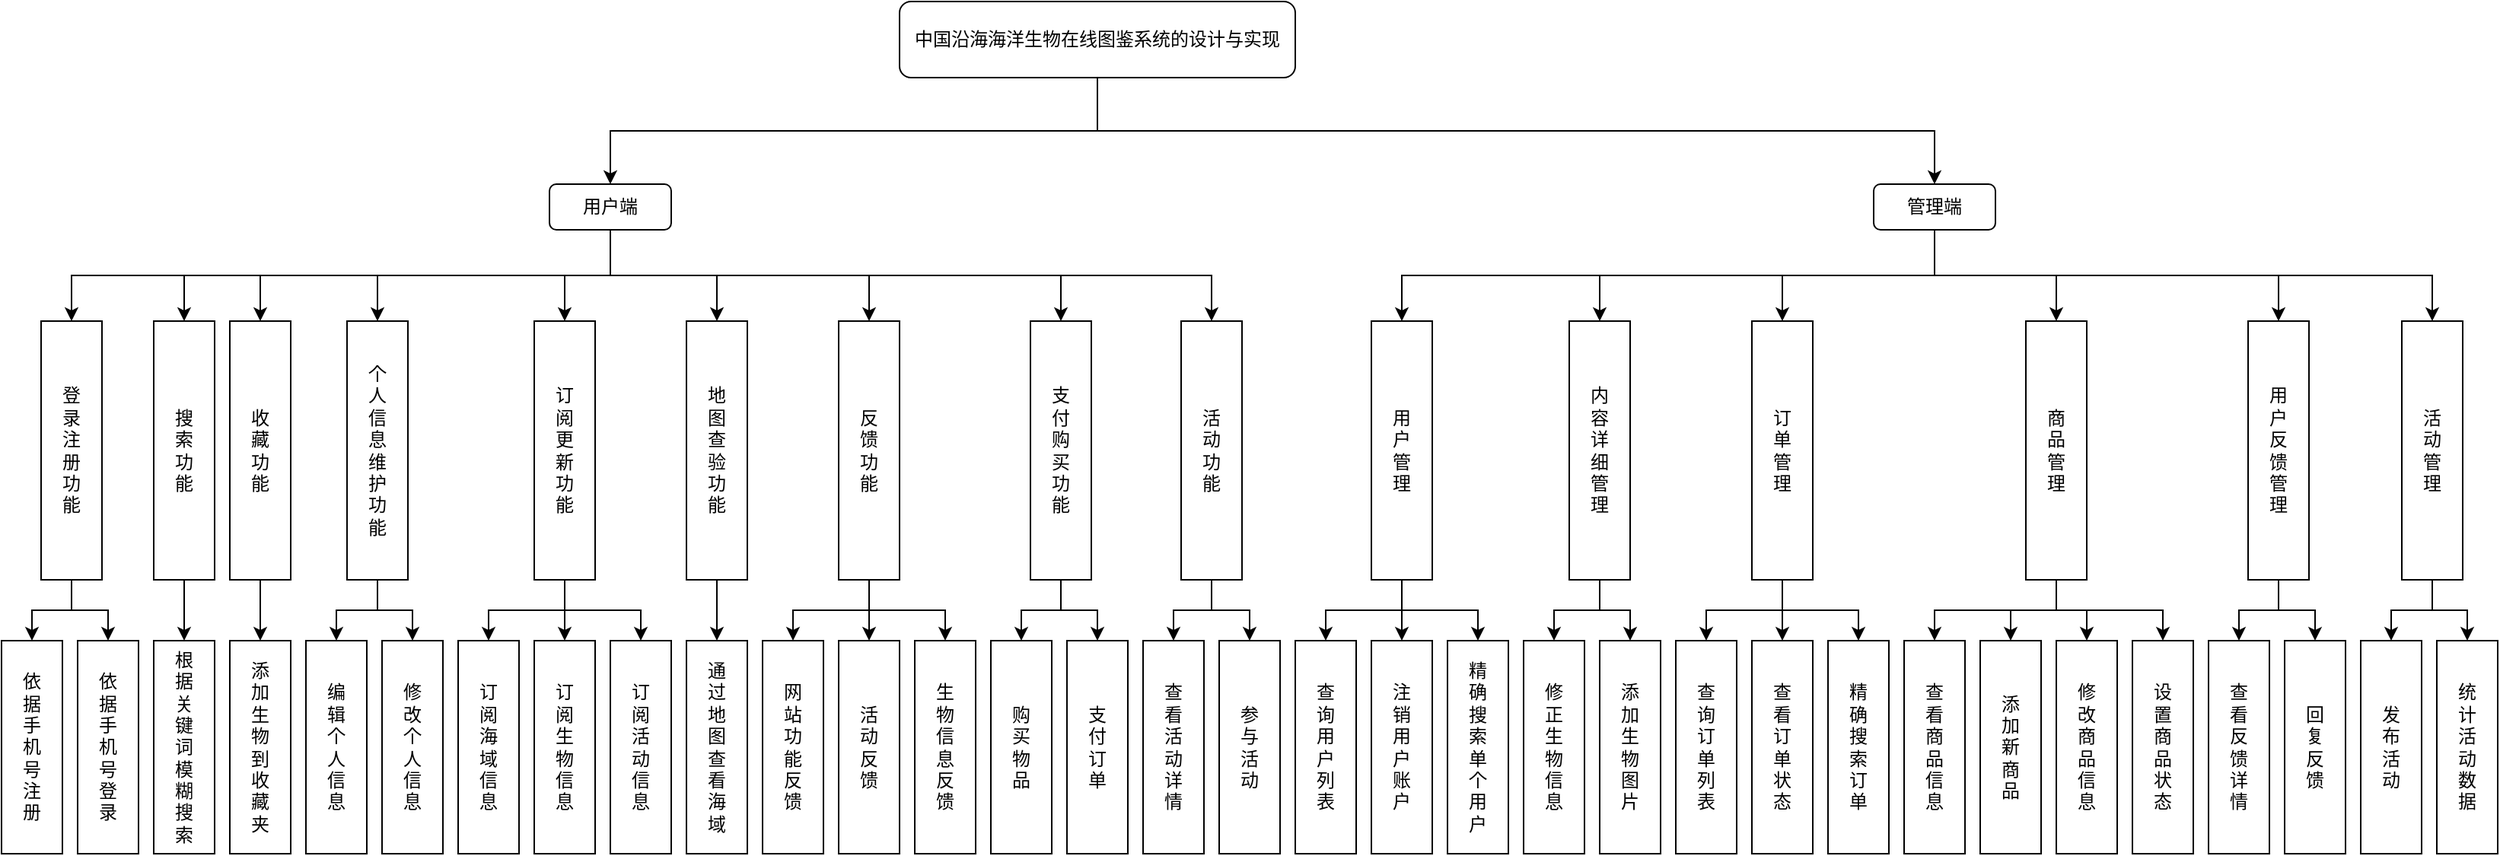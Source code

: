 <mxfile version="22.1.0" type="github">
  <diagram name="第 1 页" id="i_yA9KuT5vUHTsUEpsHe">
    <mxGraphModel dx="2799" dy="888" grid="1" gridSize="10" guides="1" tooltips="1" connect="1" arrows="1" fold="1" page="1" pageScale="1" pageWidth="827" pageHeight="1169" math="0" shadow="0">
      <root>
        <mxCell id="0" />
        <mxCell id="1" parent="0" />
        <mxCell id="oztCh98i9tekVqnmxVQu-6" style="edgeStyle=orthogonalEdgeStyle;rounded=0;orthogonalLoop=1;jettySize=auto;html=1;exitX=0.5;exitY=1;exitDx=0;exitDy=0;" edge="1" parent="1" source="oztCh98i9tekVqnmxVQu-1" target="oztCh98i9tekVqnmxVQu-2">
          <mxGeometry relative="1" as="geometry" />
        </mxCell>
        <mxCell id="oztCh98i9tekVqnmxVQu-7" style="edgeStyle=orthogonalEdgeStyle;rounded=0;orthogonalLoop=1;jettySize=auto;html=1;exitX=0.5;exitY=1;exitDx=0;exitDy=0;" edge="1" parent="1" source="oztCh98i9tekVqnmxVQu-1" target="oztCh98i9tekVqnmxVQu-4">
          <mxGeometry relative="1" as="geometry" />
        </mxCell>
        <mxCell id="oztCh98i9tekVqnmxVQu-1" value="中国沿海海洋生物在线图鉴系统的设计与实现" style="rounded=1;whiteSpace=wrap;html=1;" vertex="1" parent="1">
          <mxGeometry x="370" y="110" width="260" height="50" as="geometry" />
        </mxCell>
        <mxCell id="oztCh98i9tekVqnmxVQu-31" style="edgeStyle=orthogonalEdgeStyle;rounded=0;orthogonalLoop=1;jettySize=auto;html=1;exitX=0.5;exitY=1;exitDx=0;exitDy=0;" edge="1" parent="1" source="oztCh98i9tekVqnmxVQu-4" target="oztCh98i9tekVqnmxVQu-17">
          <mxGeometry relative="1" as="geometry" />
        </mxCell>
        <mxCell id="oztCh98i9tekVqnmxVQu-32" style="edgeStyle=orthogonalEdgeStyle;rounded=0;orthogonalLoop=1;jettySize=auto;html=1;exitX=0.5;exitY=1;exitDx=0;exitDy=0;" edge="1" parent="1" source="oztCh98i9tekVqnmxVQu-4" target="oztCh98i9tekVqnmxVQu-18">
          <mxGeometry relative="1" as="geometry" />
        </mxCell>
        <mxCell id="oztCh98i9tekVqnmxVQu-33" style="edgeStyle=orthogonalEdgeStyle;rounded=0;orthogonalLoop=1;jettySize=auto;html=1;exitX=0.5;exitY=1;exitDx=0;exitDy=0;" edge="1" parent="1" source="oztCh98i9tekVqnmxVQu-4" target="oztCh98i9tekVqnmxVQu-19">
          <mxGeometry relative="1" as="geometry" />
        </mxCell>
        <mxCell id="oztCh98i9tekVqnmxVQu-34" style="edgeStyle=orthogonalEdgeStyle;rounded=0;orthogonalLoop=1;jettySize=auto;html=1;exitX=0.5;exitY=1;exitDx=0;exitDy=0;" edge="1" parent="1" source="oztCh98i9tekVqnmxVQu-4" target="oztCh98i9tekVqnmxVQu-21">
          <mxGeometry relative="1" as="geometry" />
        </mxCell>
        <mxCell id="oztCh98i9tekVqnmxVQu-35" style="edgeStyle=orthogonalEdgeStyle;rounded=0;orthogonalLoop=1;jettySize=auto;html=1;exitX=0.5;exitY=1;exitDx=0;exitDy=0;" edge="1" parent="1" source="oztCh98i9tekVqnmxVQu-4" target="oztCh98i9tekVqnmxVQu-22">
          <mxGeometry relative="1" as="geometry" />
        </mxCell>
        <mxCell id="oztCh98i9tekVqnmxVQu-63" style="edgeStyle=orthogonalEdgeStyle;rounded=0;orthogonalLoop=1;jettySize=auto;html=1;exitX=0.5;exitY=1;exitDx=0;exitDy=0;" edge="1" parent="1" source="oztCh98i9tekVqnmxVQu-4" target="oztCh98i9tekVqnmxVQu-62">
          <mxGeometry relative="1" as="geometry" />
        </mxCell>
        <mxCell id="oztCh98i9tekVqnmxVQu-4" value="管理端" style="rounded=1;whiteSpace=wrap;html=1;" vertex="1" parent="1">
          <mxGeometry x="1010" y="230" width="80" height="30" as="geometry" />
        </mxCell>
        <mxCell id="oztCh98i9tekVqnmxVQu-74" style="edgeStyle=orthogonalEdgeStyle;rounded=0;orthogonalLoop=1;jettySize=auto;html=1;exitX=1;exitY=0.5;exitDx=0;exitDy=0;" edge="1" parent="1" source="oztCh98i9tekVqnmxVQu-9" target="oztCh98i9tekVqnmxVQu-72">
          <mxGeometry relative="1" as="geometry" />
        </mxCell>
        <mxCell id="oztCh98i9tekVqnmxVQu-75" style="edgeStyle=orthogonalEdgeStyle;rounded=0;orthogonalLoop=1;jettySize=auto;html=1;exitX=1;exitY=0.5;exitDx=0;exitDy=0;" edge="1" parent="1" source="oztCh98i9tekVqnmxVQu-9" target="oztCh98i9tekVqnmxVQu-73">
          <mxGeometry relative="1" as="geometry" />
        </mxCell>
        <mxCell id="oztCh98i9tekVqnmxVQu-9" value="&lt;font style=&quot;font-size: 12px;&quot;&gt;登&lt;br&gt;录&lt;br&gt;注&lt;br&gt;册&lt;br&gt;功&lt;br&gt;能&lt;/font&gt;" style="rounded=0;whiteSpace=wrap;html=1;flipV=1;direction=south;" vertex="1" parent="1">
          <mxGeometry x="-194" y="320" width="40" height="170" as="geometry" />
        </mxCell>
        <mxCell id="oztCh98i9tekVqnmxVQu-77" style="edgeStyle=orthogonalEdgeStyle;rounded=0;orthogonalLoop=1;jettySize=auto;html=1;exitX=1;exitY=0.5;exitDx=0;exitDy=0;" edge="1" parent="1" source="oztCh98i9tekVqnmxVQu-10" target="oztCh98i9tekVqnmxVQu-76">
          <mxGeometry relative="1" as="geometry" />
        </mxCell>
        <mxCell id="oztCh98i9tekVqnmxVQu-10" value="搜&lt;br&gt;索&lt;br&gt;功&lt;br&gt;能" style="rounded=0;whiteSpace=wrap;html=1;flipV=1;direction=south;" vertex="1" parent="1">
          <mxGeometry x="-120" y="320" width="40" height="170" as="geometry" />
        </mxCell>
        <mxCell id="oztCh98i9tekVqnmxVQu-80" style="edgeStyle=orthogonalEdgeStyle;rounded=0;orthogonalLoop=1;jettySize=auto;html=1;exitX=1;exitY=0.5;exitDx=0;exitDy=0;" edge="1" parent="1" source="oztCh98i9tekVqnmxVQu-11" target="oztCh98i9tekVqnmxVQu-78">
          <mxGeometry relative="1" as="geometry" />
        </mxCell>
        <mxCell id="oztCh98i9tekVqnmxVQu-11" value="收&lt;br&gt;藏&lt;br&gt;功&lt;br&gt;能" style="rounded=0;whiteSpace=wrap;html=1;flipV=1;direction=south;" vertex="1" parent="1">
          <mxGeometry x="-70" y="320" width="40" height="170" as="geometry" />
        </mxCell>
        <mxCell id="oztCh98i9tekVqnmxVQu-82" style="edgeStyle=orthogonalEdgeStyle;rounded=0;orthogonalLoop=1;jettySize=auto;html=1;exitX=1;exitY=0.5;exitDx=0;exitDy=0;" edge="1" parent="1" source="oztCh98i9tekVqnmxVQu-12" target="oztCh98i9tekVqnmxVQu-79">
          <mxGeometry relative="1" as="geometry" />
        </mxCell>
        <mxCell id="oztCh98i9tekVqnmxVQu-83" style="edgeStyle=orthogonalEdgeStyle;rounded=0;orthogonalLoop=1;jettySize=auto;html=1;exitX=1;exitY=0.5;exitDx=0;exitDy=0;" edge="1" parent="1" source="oztCh98i9tekVqnmxVQu-12" target="oztCh98i9tekVqnmxVQu-81">
          <mxGeometry relative="1" as="geometry" />
        </mxCell>
        <mxCell id="oztCh98i9tekVqnmxVQu-12" value="个&lt;br&gt;人&lt;br&gt;信&lt;br&gt;息&lt;br&gt;维&lt;br&gt;护&lt;br&gt;功&lt;br&gt;能" style="rounded=0;whiteSpace=wrap;html=1;flipV=1;direction=south;" vertex="1" parent="1">
          <mxGeometry x="7" y="320" width="40" height="170" as="geometry" />
        </mxCell>
        <mxCell id="oztCh98i9tekVqnmxVQu-87" style="edgeStyle=orthogonalEdgeStyle;rounded=0;orthogonalLoop=1;jettySize=auto;html=1;exitX=1;exitY=0.5;exitDx=0;exitDy=0;" edge="1" parent="1" source="oztCh98i9tekVqnmxVQu-13" target="oztCh98i9tekVqnmxVQu-84">
          <mxGeometry relative="1" as="geometry" />
        </mxCell>
        <mxCell id="oztCh98i9tekVqnmxVQu-88" style="edgeStyle=orthogonalEdgeStyle;rounded=0;orthogonalLoop=1;jettySize=auto;html=1;exitX=1;exitY=0.5;exitDx=0;exitDy=0;" edge="1" parent="1" source="oztCh98i9tekVqnmxVQu-13" target="oztCh98i9tekVqnmxVQu-85">
          <mxGeometry relative="1" as="geometry" />
        </mxCell>
        <mxCell id="oztCh98i9tekVqnmxVQu-90" style="edgeStyle=orthogonalEdgeStyle;rounded=0;orthogonalLoop=1;jettySize=auto;html=1;exitX=1;exitY=0.5;exitDx=0;exitDy=0;" edge="1" parent="1" source="oztCh98i9tekVqnmxVQu-13" target="oztCh98i9tekVqnmxVQu-86">
          <mxGeometry relative="1" as="geometry" />
        </mxCell>
        <mxCell id="oztCh98i9tekVqnmxVQu-13" value="订&lt;br&gt;阅&lt;br&gt;更&lt;br&gt;新&lt;br&gt;功&lt;br&gt;能" style="rounded=0;whiteSpace=wrap;html=1;flipV=1;direction=south;" vertex="1" parent="1">
          <mxGeometry x="130" y="320" width="40" height="170" as="geometry" />
        </mxCell>
        <mxCell id="oztCh98i9tekVqnmxVQu-92" style="edgeStyle=orthogonalEdgeStyle;rounded=0;orthogonalLoop=1;jettySize=auto;html=1;exitX=1;exitY=0.5;exitDx=0;exitDy=0;" edge="1" parent="1" source="oztCh98i9tekVqnmxVQu-14" target="oztCh98i9tekVqnmxVQu-91">
          <mxGeometry relative="1" as="geometry" />
        </mxCell>
        <mxCell id="oztCh98i9tekVqnmxVQu-14" value="地&lt;br&gt;图&lt;br&gt;查&lt;br&gt;验&lt;br&gt;功&lt;br&gt;能" style="rounded=0;whiteSpace=wrap;html=1;flipV=1;direction=south;" vertex="1" parent="1">
          <mxGeometry x="230" y="320" width="40" height="170" as="geometry" />
        </mxCell>
        <mxCell id="oztCh98i9tekVqnmxVQu-96" style="edgeStyle=orthogonalEdgeStyle;rounded=0;orthogonalLoop=1;jettySize=auto;html=1;exitX=1;exitY=0.5;exitDx=0;exitDy=0;" edge="1" parent="1" source="oztCh98i9tekVqnmxVQu-15" target="oztCh98i9tekVqnmxVQu-93">
          <mxGeometry relative="1" as="geometry" />
        </mxCell>
        <mxCell id="oztCh98i9tekVqnmxVQu-98" style="edgeStyle=orthogonalEdgeStyle;rounded=0;orthogonalLoop=1;jettySize=auto;html=1;exitX=1;exitY=0.5;exitDx=0;exitDy=0;" edge="1" parent="1" source="oztCh98i9tekVqnmxVQu-15" target="oztCh98i9tekVqnmxVQu-94">
          <mxGeometry relative="1" as="geometry" />
        </mxCell>
        <mxCell id="oztCh98i9tekVqnmxVQu-99" style="edgeStyle=orthogonalEdgeStyle;rounded=0;orthogonalLoop=1;jettySize=auto;html=1;exitX=1;exitY=0.5;exitDx=0;exitDy=0;" edge="1" parent="1" source="oztCh98i9tekVqnmxVQu-15" target="oztCh98i9tekVqnmxVQu-95">
          <mxGeometry relative="1" as="geometry" />
        </mxCell>
        <mxCell id="oztCh98i9tekVqnmxVQu-15" value="反&lt;br&gt;馈&lt;br&gt;功&lt;br&gt;能" style="rounded=0;whiteSpace=wrap;html=1;flipV=1;direction=south;" vertex="1" parent="1">
          <mxGeometry x="330" y="320" width="40" height="170" as="geometry" />
        </mxCell>
        <mxCell id="oztCh98i9tekVqnmxVQu-102" style="edgeStyle=orthogonalEdgeStyle;rounded=0;orthogonalLoop=1;jettySize=auto;html=1;exitX=1;exitY=0.5;exitDx=0;exitDy=0;" edge="1" parent="1" source="oztCh98i9tekVqnmxVQu-16" target="oztCh98i9tekVqnmxVQu-101">
          <mxGeometry relative="1" as="geometry" />
        </mxCell>
        <mxCell id="oztCh98i9tekVqnmxVQu-103" style="edgeStyle=orthogonalEdgeStyle;rounded=0;orthogonalLoop=1;jettySize=auto;html=1;exitX=1;exitY=0.5;exitDx=0;exitDy=0;" edge="1" parent="1" source="oztCh98i9tekVqnmxVQu-16" target="oztCh98i9tekVqnmxVQu-100">
          <mxGeometry relative="1" as="geometry" />
        </mxCell>
        <mxCell id="oztCh98i9tekVqnmxVQu-16" value="支&lt;br&gt;付&lt;br&gt;购&lt;br&gt;买&lt;br&gt;功&lt;br&gt;能" style="rounded=0;whiteSpace=wrap;html=1;flipV=1;direction=south;" vertex="1" parent="1">
          <mxGeometry x="456" y="320" width="40" height="170" as="geometry" />
        </mxCell>
        <mxCell id="oztCh98i9tekVqnmxVQu-41" style="edgeStyle=orthogonalEdgeStyle;rounded=0;orthogonalLoop=1;jettySize=auto;html=1;exitX=1;exitY=0.5;exitDx=0;exitDy=0;" edge="1" parent="1" source="oztCh98i9tekVqnmxVQu-17" target="oztCh98i9tekVqnmxVQu-36">
          <mxGeometry relative="1" as="geometry" />
        </mxCell>
        <mxCell id="oztCh98i9tekVqnmxVQu-44" style="edgeStyle=orthogonalEdgeStyle;rounded=0;orthogonalLoop=1;jettySize=auto;html=1;exitX=1;exitY=0.5;exitDx=0;exitDy=0;" edge="1" parent="1" source="oztCh98i9tekVqnmxVQu-17" target="oztCh98i9tekVqnmxVQu-37">
          <mxGeometry relative="1" as="geometry" />
        </mxCell>
        <mxCell id="oztCh98i9tekVqnmxVQu-45" style="edgeStyle=orthogonalEdgeStyle;rounded=0;orthogonalLoop=1;jettySize=auto;html=1;exitX=1;exitY=0.5;exitDx=0;exitDy=0;" edge="1" parent="1" source="oztCh98i9tekVqnmxVQu-17" target="oztCh98i9tekVqnmxVQu-38">
          <mxGeometry relative="1" as="geometry" />
        </mxCell>
        <mxCell id="oztCh98i9tekVqnmxVQu-17" value="用&lt;br&gt;户&lt;br&gt;管&lt;br&gt;理" style="rounded=0;whiteSpace=wrap;html=1;flipV=1;direction=south;" vertex="1" parent="1">
          <mxGeometry x="680" y="320" width="40" height="170" as="geometry" />
        </mxCell>
        <mxCell id="oztCh98i9tekVqnmxVQu-46" style="edgeStyle=orthogonalEdgeStyle;rounded=0;orthogonalLoop=1;jettySize=auto;html=1;exitX=1;exitY=0.5;exitDx=0;exitDy=0;" edge="1" parent="1" source="oztCh98i9tekVqnmxVQu-18" target="oztCh98i9tekVqnmxVQu-39">
          <mxGeometry relative="1" as="geometry" />
        </mxCell>
        <mxCell id="oztCh98i9tekVqnmxVQu-47" style="edgeStyle=orthogonalEdgeStyle;rounded=0;orthogonalLoop=1;jettySize=auto;html=1;exitX=1;exitY=0.5;exitDx=0;exitDy=0;" edge="1" parent="1" source="oztCh98i9tekVqnmxVQu-18" target="oztCh98i9tekVqnmxVQu-40">
          <mxGeometry relative="1" as="geometry" />
        </mxCell>
        <mxCell id="oztCh98i9tekVqnmxVQu-18" value="内&lt;br&gt;容&lt;br&gt;详&lt;br&gt;细&lt;br&gt;管&lt;br&gt;理" style="rounded=0;whiteSpace=wrap;html=1;flipV=1;direction=south;" vertex="1" parent="1">
          <mxGeometry x="810" y="320" width="40" height="170" as="geometry" />
        </mxCell>
        <mxCell id="oztCh98i9tekVqnmxVQu-51" style="edgeStyle=orthogonalEdgeStyle;rounded=0;orthogonalLoop=1;jettySize=auto;html=1;exitX=1;exitY=0.5;exitDx=0;exitDy=0;" edge="1" parent="1" source="oztCh98i9tekVqnmxVQu-19" target="oztCh98i9tekVqnmxVQu-48">
          <mxGeometry relative="1" as="geometry" />
        </mxCell>
        <mxCell id="oztCh98i9tekVqnmxVQu-52" style="edgeStyle=orthogonalEdgeStyle;rounded=0;orthogonalLoop=1;jettySize=auto;html=1;exitX=1;exitY=0.5;exitDx=0;exitDy=0;" edge="1" parent="1" source="oztCh98i9tekVqnmxVQu-19" target="oztCh98i9tekVqnmxVQu-49">
          <mxGeometry relative="1" as="geometry" />
        </mxCell>
        <mxCell id="oztCh98i9tekVqnmxVQu-53" style="edgeStyle=orthogonalEdgeStyle;rounded=0;orthogonalLoop=1;jettySize=auto;html=1;exitX=1;exitY=0.5;exitDx=0;exitDy=0;" edge="1" parent="1" source="oztCh98i9tekVqnmxVQu-19" target="oztCh98i9tekVqnmxVQu-50">
          <mxGeometry relative="1" as="geometry" />
        </mxCell>
        <mxCell id="oztCh98i9tekVqnmxVQu-19" value="订&lt;br&gt;单&lt;br&gt;管&lt;br&gt;理" style="rounded=0;whiteSpace=wrap;html=1;flipV=1;direction=south;" vertex="1" parent="1">
          <mxGeometry x="930" y="320" width="40" height="170" as="geometry" />
        </mxCell>
        <mxCell id="oztCh98i9tekVqnmxVQu-58" style="edgeStyle=orthogonalEdgeStyle;rounded=0;orthogonalLoop=1;jettySize=auto;html=1;exitX=1;exitY=0.5;exitDx=0;exitDy=0;" edge="1" parent="1" source="oztCh98i9tekVqnmxVQu-21" target="oztCh98i9tekVqnmxVQu-54">
          <mxGeometry relative="1" as="geometry" />
        </mxCell>
        <mxCell id="oztCh98i9tekVqnmxVQu-59" style="edgeStyle=orthogonalEdgeStyle;rounded=0;orthogonalLoop=1;jettySize=auto;html=1;exitX=1;exitY=0.5;exitDx=0;exitDy=0;" edge="1" parent="1" source="oztCh98i9tekVqnmxVQu-21" target="oztCh98i9tekVqnmxVQu-55">
          <mxGeometry relative="1" as="geometry" />
        </mxCell>
        <mxCell id="oztCh98i9tekVqnmxVQu-60" style="edgeStyle=orthogonalEdgeStyle;rounded=0;orthogonalLoop=1;jettySize=auto;html=1;exitX=1;exitY=0.5;exitDx=0;exitDy=0;" edge="1" parent="1" source="oztCh98i9tekVqnmxVQu-21" target="oztCh98i9tekVqnmxVQu-56">
          <mxGeometry relative="1" as="geometry" />
        </mxCell>
        <mxCell id="oztCh98i9tekVqnmxVQu-61" style="edgeStyle=orthogonalEdgeStyle;rounded=0;orthogonalLoop=1;jettySize=auto;html=1;exitX=1;exitY=0.5;exitDx=0;exitDy=0;" edge="1" parent="1" source="oztCh98i9tekVqnmxVQu-21" target="oztCh98i9tekVqnmxVQu-57">
          <mxGeometry relative="1" as="geometry" />
        </mxCell>
        <mxCell id="oztCh98i9tekVqnmxVQu-21" value="商&lt;br&gt;品&lt;br&gt;管&lt;br&gt;理" style="rounded=0;whiteSpace=wrap;html=1;flipV=1;direction=south;" vertex="1" parent="1">
          <mxGeometry x="1110" y="320" width="40" height="170" as="geometry" />
        </mxCell>
        <mxCell id="oztCh98i9tekVqnmxVQu-67" style="edgeStyle=orthogonalEdgeStyle;rounded=0;orthogonalLoop=1;jettySize=auto;html=1;exitX=1;exitY=0.5;exitDx=0;exitDy=0;" edge="1" parent="1" source="oztCh98i9tekVqnmxVQu-22" target="oztCh98i9tekVqnmxVQu-64">
          <mxGeometry relative="1" as="geometry" />
        </mxCell>
        <mxCell id="oztCh98i9tekVqnmxVQu-68" style="edgeStyle=orthogonalEdgeStyle;rounded=0;orthogonalLoop=1;jettySize=auto;html=1;exitX=1;exitY=0.5;exitDx=0;exitDy=0;" edge="1" parent="1" source="oztCh98i9tekVqnmxVQu-22" target="oztCh98i9tekVqnmxVQu-65">
          <mxGeometry relative="1" as="geometry" />
        </mxCell>
        <mxCell id="oztCh98i9tekVqnmxVQu-22" value="用&lt;br&gt;户&lt;br&gt;反&lt;br&gt;馈&lt;br&gt;管&lt;br&gt;理" style="rounded=0;whiteSpace=wrap;html=1;flipV=1;direction=south;" vertex="1" parent="1">
          <mxGeometry x="1256" y="320" width="40" height="170" as="geometry" />
        </mxCell>
        <mxCell id="oztCh98i9tekVqnmxVQu-36" value="查&lt;br&gt;询&lt;br&gt;用&lt;br&gt;户&lt;br&gt;列&lt;br&gt;表" style="rounded=0;whiteSpace=wrap;html=1;flipV=1;direction=south;" vertex="1" parent="1">
          <mxGeometry x="630" y="530" width="40" height="140" as="geometry" />
        </mxCell>
        <mxCell id="oztCh98i9tekVqnmxVQu-37" value="注&lt;br&gt;销&lt;br&gt;用&lt;br&gt;户&lt;br&gt;账&lt;br&gt;户" style="rounded=0;whiteSpace=wrap;html=1;flipV=1;direction=south;" vertex="1" parent="1">
          <mxGeometry x="680" y="530" width="40" height="140" as="geometry" />
        </mxCell>
        <mxCell id="oztCh98i9tekVqnmxVQu-38" value="精&lt;br&gt;确&lt;br&gt;搜&lt;br&gt;索&lt;br&gt;单&lt;br&gt;个&lt;br&gt;用&lt;br&gt;户" style="rounded=0;whiteSpace=wrap;html=1;flipV=1;direction=south;" vertex="1" parent="1">
          <mxGeometry x="730" y="530" width="40" height="140" as="geometry" />
        </mxCell>
        <mxCell id="oztCh98i9tekVqnmxVQu-39" value="修&lt;br&gt;正&lt;br&gt;生&lt;br&gt;物&lt;br&gt;信&lt;br&gt;息" style="rounded=0;whiteSpace=wrap;html=1;flipV=1;direction=south;" vertex="1" parent="1">
          <mxGeometry x="780" y="530" width="40" height="140" as="geometry" />
        </mxCell>
        <mxCell id="oztCh98i9tekVqnmxVQu-40" value="添&lt;br&gt;加&lt;br&gt;生&lt;br&gt;物&lt;br&gt;图&lt;br&gt;片" style="rounded=0;whiteSpace=wrap;html=1;flipV=1;direction=south;" vertex="1" parent="1">
          <mxGeometry x="830" y="530" width="40" height="140" as="geometry" />
        </mxCell>
        <mxCell id="oztCh98i9tekVqnmxVQu-48" value="查&lt;br&gt;询&lt;br&gt;订&lt;br&gt;单&lt;br&gt;列&lt;br&gt;表" style="rounded=0;whiteSpace=wrap;html=1;flipV=1;direction=south;" vertex="1" parent="1">
          <mxGeometry x="880" y="530" width="40" height="140" as="geometry" />
        </mxCell>
        <mxCell id="oztCh98i9tekVqnmxVQu-49" value="查&lt;br&gt;看&lt;br&gt;订&lt;br&gt;单&lt;br&gt;状&lt;br&gt;态" style="rounded=0;whiteSpace=wrap;html=1;flipV=1;direction=south;" vertex="1" parent="1">
          <mxGeometry x="930" y="530" width="40" height="140" as="geometry" />
        </mxCell>
        <mxCell id="oztCh98i9tekVqnmxVQu-50" value="精&lt;br&gt;确&lt;br&gt;搜&lt;br&gt;索&lt;br&gt;订&lt;br&gt;单" style="rounded=0;whiteSpace=wrap;html=1;flipV=1;direction=south;" vertex="1" parent="1">
          <mxGeometry x="980" y="530" width="40" height="140" as="geometry" />
        </mxCell>
        <mxCell id="oztCh98i9tekVqnmxVQu-54" value="查&lt;br&gt;看&lt;br&gt;商&lt;br&gt;品&lt;br&gt;信&lt;br&gt;息" style="rounded=0;whiteSpace=wrap;html=1;flipV=1;direction=south;" vertex="1" parent="1">
          <mxGeometry x="1030" y="530" width="40" height="140" as="geometry" />
        </mxCell>
        <mxCell id="oztCh98i9tekVqnmxVQu-55" value="添&lt;br&gt;加&lt;br&gt;新&lt;br&gt;商&lt;br&gt;品" style="rounded=0;whiteSpace=wrap;html=1;flipV=1;direction=south;" vertex="1" parent="1">
          <mxGeometry x="1080" y="530" width="40" height="140" as="geometry" />
        </mxCell>
        <mxCell id="oztCh98i9tekVqnmxVQu-56" value="修&lt;br&gt;改&lt;br&gt;商&lt;br&gt;品&lt;br&gt;信&lt;br&gt;息" style="rounded=0;whiteSpace=wrap;html=1;flipV=1;direction=south;" vertex="1" parent="1">
          <mxGeometry x="1130" y="530" width="40" height="140" as="geometry" />
        </mxCell>
        <mxCell id="oztCh98i9tekVqnmxVQu-57" value="设&lt;br&gt;置&lt;br&gt;商&lt;br&gt;品&lt;br&gt;状&lt;br&gt;态" style="rounded=0;whiteSpace=wrap;html=1;flipV=1;direction=south;" vertex="1" parent="1">
          <mxGeometry x="1180" y="530" width="40" height="140" as="geometry" />
        </mxCell>
        <mxCell id="oztCh98i9tekVqnmxVQu-70" style="edgeStyle=orthogonalEdgeStyle;rounded=0;orthogonalLoop=1;jettySize=auto;html=1;exitX=1;exitY=0.5;exitDx=0;exitDy=0;" edge="1" parent="1" source="oztCh98i9tekVqnmxVQu-62" target="oztCh98i9tekVqnmxVQu-66">
          <mxGeometry relative="1" as="geometry" />
        </mxCell>
        <mxCell id="oztCh98i9tekVqnmxVQu-71" style="edgeStyle=orthogonalEdgeStyle;rounded=0;orthogonalLoop=1;jettySize=auto;html=1;exitX=1;exitY=0.5;exitDx=0;exitDy=0;" edge="1" parent="1" source="oztCh98i9tekVqnmxVQu-62" target="oztCh98i9tekVqnmxVQu-69">
          <mxGeometry relative="1" as="geometry" />
        </mxCell>
        <mxCell id="oztCh98i9tekVqnmxVQu-62" value="活&lt;br&gt;动&lt;br&gt;管&lt;br&gt;理" style="rounded=0;whiteSpace=wrap;html=1;flipV=1;direction=south;" vertex="1" parent="1">
          <mxGeometry x="1357" y="320" width="40" height="170" as="geometry" />
        </mxCell>
        <mxCell id="oztCh98i9tekVqnmxVQu-64" value="查&lt;br&gt;看&lt;br&gt;反&lt;br&gt;馈&lt;br&gt;详&lt;br&gt;情" style="rounded=0;whiteSpace=wrap;html=1;flipV=1;direction=south;" vertex="1" parent="1">
          <mxGeometry x="1230" y="530" width="40" height="140" as="geometry" />
        </mxCell>
        <mxCell id="oztCh98i9tekVqnmxVQu-65" value="回&lt;br&gt;复&lt;br&gt;反&lt;br&gt;馈" style="rounded=0;whiteSpace=wrap;html=1;flipV=1;direction=south;" vertex="1" parent="1">
          <mxGeometry x="1280" y="530" width="40" height="140" as="geometry" />
        </mxCell>
        <mxCell id="oztCh98i9tekVqnmxVQu-66" value="发&lt;br&gt;布&lt;br&gt;活&lt;br&gt;动" style="rounded=0;whiteSpace=wrap;html=1;flipV=1;direction=south;" vertex="1" parent="1">
          <mxGeometry x="1330" y="530" width="40" height="140" as="geometry" />
        </mxCell>
        <mxCell id="oztCh98i9tekVqnmxVQu-69" value="统&lt;br&gt;计&lt;br&gt;活&lt;br&gt;动&lt;br&gt;数&lt;br&gt;据" style="rounded=0;whiteSpace=wrap;html=1;flipV=1;direction=south;" vertex="1" parent="1">
          <mxGeometry x="1380" y="530" width="40" height="140" as="geometry" />
        </mxCell>
        <mxCell id="oztCh98i9tekVqnmxVQu-72" value="依&lt;br&gt;据&lt;br&gt;手&lt;br&gt;机&lt;br&gt;号&lt;br&gt;注&lt;br&gt;册" style="rounded=0;whiteSpace=wrap;html=1;flipV=1;direction=south;" vertex="1" parent="1">
          <mxGeometry x="-220" y="530" width="40" height="140" as="geometry" />
        </mxCell>
        <mxCell id="oztCh98i9tekVqnmxVQu-73" value="依&lt;br&gt;据&lt;br&gt;手&lt;br&gt;机&lt;br&gt;号&lt;br&gt;登&lt;br&gt;录" style="rounded=0;whiteSpace=wrap;html=1;flipV=1;direction=south;" vertex="1" parent="1">
          <mxGeometry x="-170" y="530" width="40" height="140" as="geometry" />
        </mxCell>
        <mxCell id="oztCh98i9tekVqnmxVQu-76" value="根&lt;br&gt;据&lt;br&gt;关&lt;br&gt;键&lt;br&gt;词&lt;br&gt;模&lt;br&gt;糊&lt;br&gt;搜&lt;br&gt;索" style="rounded=0;whiteSpace=wrap;html=1;flipV=1;direction=south;" vertex="1" parent="1">
          <mxGeometry x="-120" y="530" width="40" height="140" as="geometry" />
        </mxCell>
        <mxCell id="oztCh98i9tekVqnmxVQu-78" value="添&lt;br&gt;加&lt;br&gt;生&lt;br&gt;物&lt;br&gt;到&lt;br&gt;收&lt;br&gt;藏&lt;br&gt;夹" style="rounded=0;whiteSpace=wrap;html=1;flipV=1;direction=south;" vertex="1" parent="1">
          <mxGeometry x="-70" y="530" width="40" height="140" as="geometry" />
        </mxCell>
        <mxCell id="oztCh98i9tekVqnmxVQu-79" value="编&lt;br&gt;辑&lt;br&gt;个&lt;br&gt;人&lt;br&gt;信&lt;br&gt;息" style="rounded=0;whiteSpace=wrap;html=1;flipV=1;direction=south;" vertex="1" parent="1">
          <mxGeometry x="-20" y="530" width="40" height="140" as="geometry" />
        </mxCell>
        <mxCell id="oztCh98i9tekVqnmxVQu-81" value="修&lt;br&gt;改&lt;br&gt;个&lt;br&gt;人&lt;br&gt;信&lt;br&gt;息" style="rounded=0;whiteSpace=wrap;html=1;flipV=1;direction=south;" vertex="1" parent="1">
          <mxGeometry x="30" y="530" width="40" height="140" as="geometry" />
        </mxCell>
        <mxCell id="oztCh98i9tekVqnmxVQu-84" value="订&lt;br&gt;阅&lt;br&gt;海&lt;br&gt;域&lt;br&gt;信&lt;br&gt;息" style="rounded=0;whiteSpace=wrap;html=1;flipV=1;direction=south;" vertex="1" parent="1">
          <mxGeometry x="80" y="530" width="40" height="140" as="geometry" />
        </mxCell>
        <mxCell id="oztCh98i9tekVqnmxVQu-85" value="订&lt;br&gt;阅&lt;br&gt;生&lt;br&gt;物&lt;br&gt;信&lt;br&gt;息" style="rounded=0;whiteSpace=wrap;html=1;flipV=1;direction=south;" vertex="1" parent="1">
          <mxGeometry x="130" y="530" width="40" height="140" as="geometry" />
        </mxCell>
        <mxCell id="oztCh98i9tekVqnmxVQu-86" value="订&lt;br&gt;阅&lt;br&gt;活&lt;br&gt;动&lt;br&gt;信&lt;br&gt;息" style="rounded=0;whiteSpace=wrap;html=1;flipV=1;direction=south;" vertex="1" parent="1">
          <mxGeometry x="180" y="530" width="40" height="140" as="geometry" />
        </mxCell>
        <mxCell id="oztCh98i9tekVqnmxVQu-91" value="通&lt;br&gt;过&lt;br&gt;地&lt;br&gt;图&lt;br&gt;查&lt;br&gt;看&lt;br&gt;海&lt;br&gt;域" style="rounded=0;whiteSpace=wrap;html=1;flipV=1;direction=south;" vertex="1" parent="1">
          <mxGeometry x="230" y="530" width="40" height="140" as="geometry" />
        </mxCell>
        <mxCell id="oztCh98i9tekVqnmxVQu-93" value="网&lt;br&gt;站&lt;br&gt;功&lt;br&gt;能&lt;br&gt;反&lt;br&gt;馈" style="rounded=0;whiteSpace=wrap;html=1;flipV=1;direction=south;" vertex="1" parent="1">
          <mxGeometry x="280" y="530" width="40" height="140" as="geometry" />
        </mxCell>
        <mxCell id="oztCh98i9tekVqnmxVQu-94" value="活&lt;br&gt;动&lt;br&gt;反&lt;br&gt;馈" style="rounded=0;whiteSpace=wrap;html=1;flipV=1;direction=south;" vertex="1" parent="1">
          <mxGeometry x="330" y="530" width="40" height="140" as="geometry" />
        </mxCell>
        <mxCell id="oztCh98i9tekVqnmxVQu-95" value="生&lt;br&gt;物&lt;br&gt;信&lt;br&gt;息&lt;br&gt;反&lt;br&gt;馈" style="rounded=0;whiteSpace=wrap;html=1;flipV=1;direction=south;" vertex="1" parent="1">
          <mxGeometry x="380" y="530" width="40" height="140" as="geometry" />
        </mxCell>
        <mxCell id="oztCh98i9tekVqnmxVQu-100" value="支&lt;br&gt;付&lt;br&gt;订&lt;br&gt;单" style="rounded=0;whiteSpace=wrap;html=1;flipV=1;direction=south;" vertex="1" parent="1">
          <mxGeometry x="480" y="530" width="40" height="140" as="geometry" />
        </mxCell>
        <mxCell id="oztCh98i9tekVqnmxVQu-101" value="购&lt;br&gt;买&lt;br&gt;物&lt;br&gt;品" style="rounded=0;whiteSpace=wrap;html=1;flipV=1;direction=south;" vertex="1" parent="1">
          <mxGeometry x="430" y="530" width="40" height="140" as="geometry" />
        </mxCell>
        <mxCell id="oztCh98i9tekVqnmxVQu-108" style="edgeStyle=orthogonalEdgeStyle;rounded=0;orthogonalLoop=1;jettySize=auto;html=1;exitX=1;exitY=0.5;exitDx=0;exitDy=0;" edge="1" parent="1" source="oztCh98i9tekVqnmxVQu-104" target="oztCh98i9tekVqnmxVQu-106">
          <mxGeometry relative="1" as="geometry" />
        </mxCell>
        <mxCell id="oztCh98i9tekVqnmxVQu-109" style="edgeStyle=orthogonalEdgeStyle;rounded=0;orthogonalLoop=1;jettySize=auto;html=1;exitX=1;exitY=0.5;exitDx=0;exitDy=0;" edge="1" parent="1" source="oztCh98i9tekVqnmxVQu-104" target="oztCh98i9tekVqnmxVQu-107">
          <mxGeometry relative="1" as="geometry" />
        </mxCell>
        <mxCell id="oztCh98i9tekVqnmxVQu-104" value="活&lt;br&gt;动&lt;br&gt;功&lt;br&gt;能" style="rounded=0;whiteSpace=wrap;html=1;flipV=1;direction=south;" vertex="1" parent="1">
          <mxGeometry x="555" y="320" width="40" height="170" as="geometry" />
        </mxCell>
        <mxCell id="oztCh98i9tekVqnmxVQu-106" value="查&lt;br&gt;看&lt;br&gt;活&lt;br&gt;动&lt;br&gt;详&lt;br&gt;情" style="rounded=0;whiteSpace=wrap;html=1;flipV=1;direction=south;" vertex="1" parent="1">
          <mxGeometry x="530" y="530" width="40" height="140" as="geometry" />
        </mxCell>
        <mxCell id="oztCh98i9tekVqnmxVQu-107" value="参&lt;br&gt;与&lt;br&gt;活&lt;br&gt;动" style="rounded=0;whiteSpace=wrap;html=1;flipV=1;direction=south;" vertex="1" parent="1">
          <mxGeometry x="580" y="530" width="40" height="140" as="geometry" />
        </mxCell>
        <mxCell id="oztCh98i9tekVqnmxVQu-113" style="edgeStyle=orthogonalEdgeStyle;rounded=0;orthogonalLoop=1;jettySize=auto;html=1;exitX=0.5;exitY=1;exitDx=0;exitDy=0;" edge="1" parent="1" source="oztCh98i9tekVqnmxVQu-2" target="oztCh98i9tekVqnmxVQu-9">
          <mxGeometry relative="1" as="geometry" />
        </mxCell>
        <mxCell id="oztCh98i9tekVqnmxVQu-114" style="edgeStyle=orthogonalEdgeStyle;rounded=0;orthogonalLoop=1;jettySize=auto;html=1;exitX=0.5;exitY=1;exitDx=0;exitDy=0;" edge="1" parent="1" source="oztCh98i9tekVqnmxVQu-2" target="oztCh98i9tekVqnmxVQu-10">
          <mxGeometry relative="1" as="geometry" />
        </mxCell>
        <mxCell id="oztCh98i9tekVqnmxVQu-115" style="edgeStyle=orthogonalEdgeStyle;rounded=0;orthogonalLoop=1;jettySize=auto;html=1;exitX=0.5;exitY=1;exitDx=0;exitDy=0;" edge="1" parent="1" source="oztCh98i9tekVqnmxVQu-2" target="oztCh98i9tekVqnmxVQu-11">
          <mxGeometry relative="1" as="geometry" />
        </mxCell>
        <mxCell id="oztCh98i9tekVqnmxVQu-117" style="edgeStyle=orthogonalEdgeStyle;rounded=0;orthogonalLoop=1;jettySize=auto;html=1;exitX=0.5;exitY=1;exitDx=0;exitDy=0;" edge="1" parent="1" source="oztCh98i9tekVqnmxVQu-2" target="oztCh98i9tekVqnmxVQu-12">
          <mxGeometry relative="1" as="geometry" />
        </mxCell>
        <mxCell id="oztCh98i9tekVqnmxVQu-118" style="edgeStyle=orthogonalEdgeStyle;rounded=0;orthogonalLoop=1;jettySize=auto;html=1;exitX=0.5;exitY=1;exitDx=0;exitDy=0;" edge="1" parent="1" source="oztCh98i9tekVqnmxVQu-2" target="oztCh98i9tekVqnmxVQu-13">
          <mxGeometry relative="1" as="geometry" />
        </mxCell>
        <mxCell id="oztCh98i9tekVqnmxVQu-119" style="edgeStyle=orthogonalEdgeStyle;rounded=0;orthogonalLoop=1;jettySize=auto;html=1;exitX=0.5;exitY=1;exitDx=0;exitDy=0;" edge="1" parent="1" source="oztCh98i9tekVqnmxVQu-2" target="oztCh98i9tekVqnmxVQu-14">
          <mxGeometry relative="1" as="geometry" />
        </mxCell>
        <mxCell id="oztCh98i9tekVqnmxVQu-120" style="edgeStyle=orthogonalEdgeStyle;rounded=0;orthogonalLoop=1;jettySize=auto;html=1;exitX=0.5;exitY=1;exitDx=0;exitDy=0;" edge="1" parent="1" source="oztCh98i9tekVqnmxVQu-2" target="oztCh98i9tekVqnmxVQu-15">
          <mxGeometry relative="1" as="geometry" />
        </mxCell>
        <mxCell id="oztCh98i9tekVqnmxVQu-121" style="edgeStyle=orthogonalEdgeStyle;rounded=0;orthogonalLoop=1;jettySize=auto;html=1;exitX=0.5;exitY=1;exitDx=0;exitDy=0;" edge="1" parent="1" source="oztCh98i9tekVqnmxVQu-2" target="oztCh98i9tekVqnmxVQu-16">
          <mxGeometry relative="1" as="geometry" />
        </mxCell>
        <mxCell id="oztCh98i9tekVqnmxVQu-122" style="edgeStyle=orthogonalEdgeStyle;rounded=0;orthogonalLoop=1;jettySize=auto;html=1;exitX=0.5;exitY=1;exitDx=0;exitDy=0;" edge="1" parent="1" source="oztCh98i9tekVqnmxVQu-2" target="oztCh98i9tekVqnmxVQu-104">
          <mxGeometry relative="1" as="geometry" />
        </mxCell>
        <mxCell id="oztCh98i9tekVqnmxVQu-2" value="用户端" style="rounded=1;whiteSpace=wrap;html=1;" vertex="1" parent="1">
          <mxGeometry x="140" y="230" width="80" height="30" as="geometry" />
        </mxCell>
      </root>
    </mxGraphModel>
  </diagram>
</mxfile>
